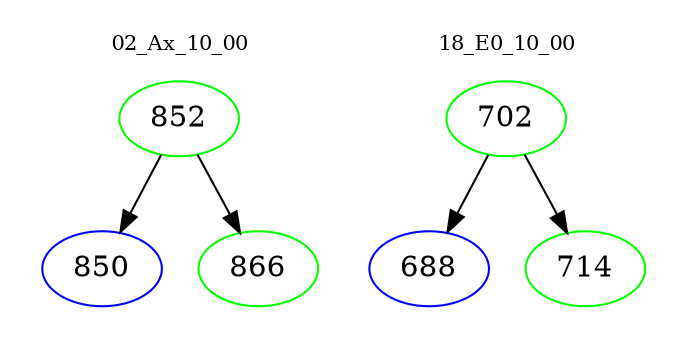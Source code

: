 digraph{
subgraph cluster_0 {
color = white
label = "02_Ax_10_00";
fontsize=10;
T0_852 [label="852", color="green"]
T0_852 -> T0_850 [color="black"]
T0_850 [label="850", color="blue"]
T0_852 -> T0_866 [color="black"]
T0_866 [label="866", color="green"]
}
subgraph cluster_1 {
color = white
label = "18_E0_10_00";
fontsize=10;
T1_702 [label="702", color="green"]
T1_702 -> T1_688 [color="black"]
T1_688 [label="688", color="blue"]
T1_702 -> T1_714 [color="black"]
T1_714 [label="714", color="green"]
}
}

